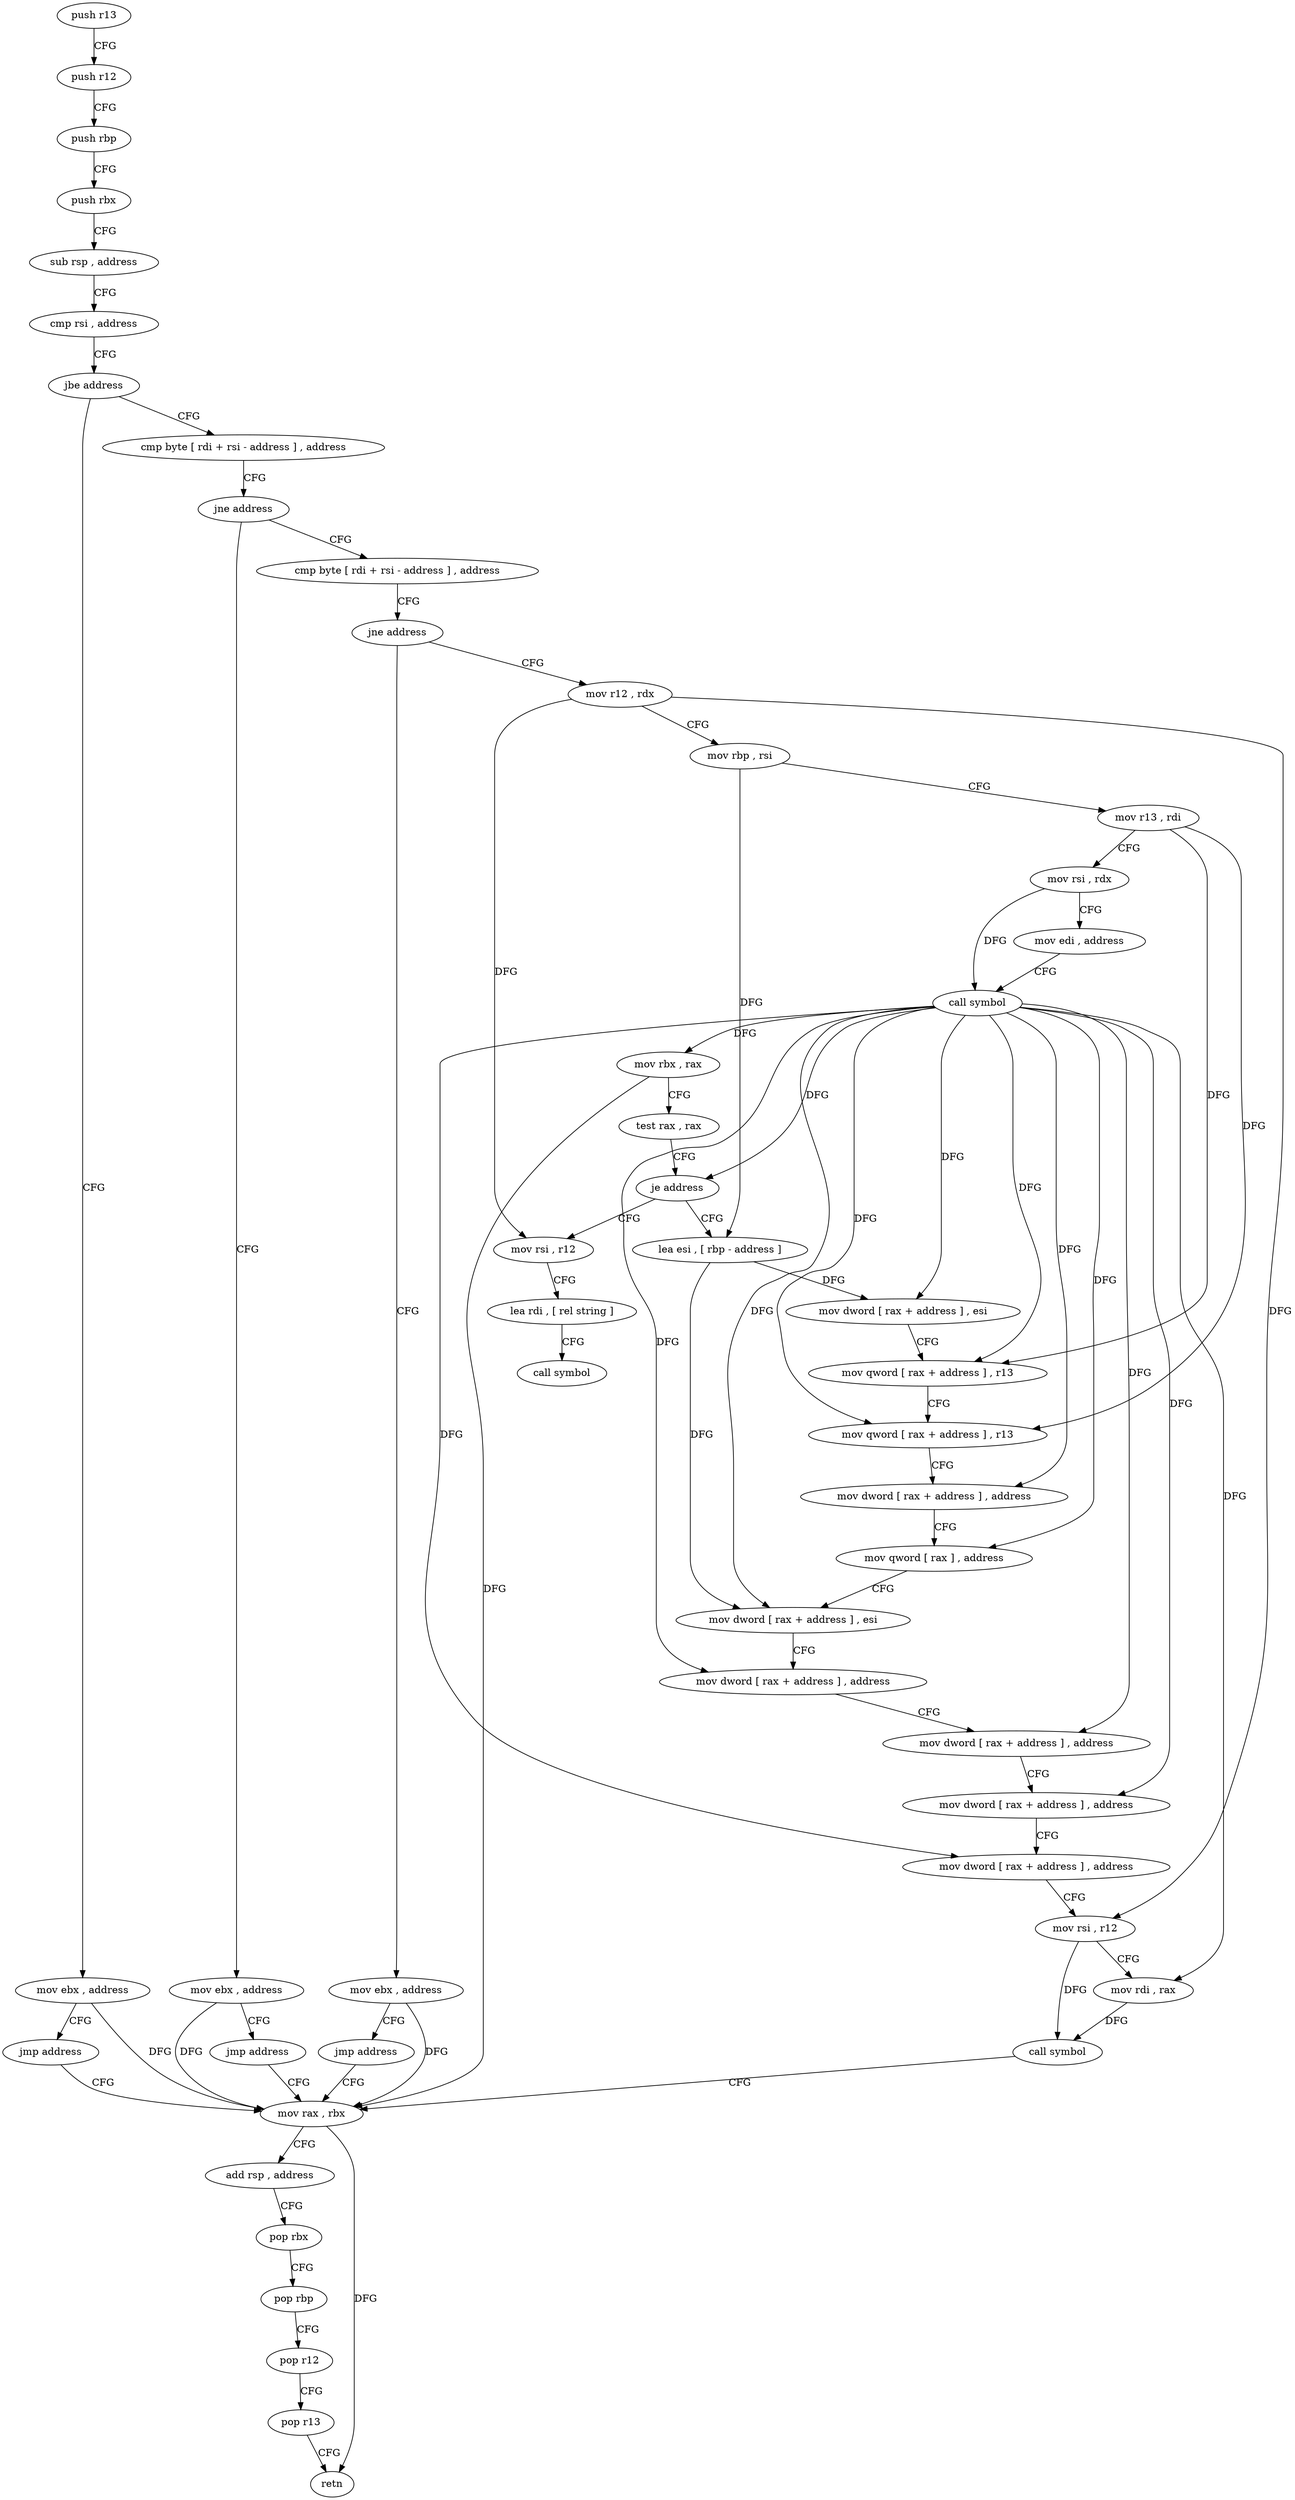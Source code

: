 digraph "func" {
"126964" [label = "push r13" ]
"126966" [label = "push r12" ]
"126968" [label = "push rbp" ]
"126969" [label = "push rbx" ]
"126970" [label = "sub rsp , address" ]
"126974" [label = "cmp rsi , address" ]
"126978" [label = "jbe address" ]
"127135" [label = "mov ebx , address" ]
"126984" [label = "cmp byte [ rdi + rsi - address ] , address" ]
"127140" [label = "jmp address" ]
"127106" [label = "mov rax , rbx" ]
"126989" [label = "jne address" ]
"127142" [label = "mov ebx , address" ]
"126995" [label = "cmp byte [ rdi + rsi - address ] , address" ]
"127109" [label = "add rsp , address" ]
"127113" [label = "pop rbx" ]
"127114" [label = "pop rbp" ]
"127115" [label = "pop r12" ]
"127117" [label = "pop r13" ]
"127119" [label = "retn" ]
"127147" [label = "jmp address" ]
"127000" [label = "jne address" ]
"127149" [label = "mov ebx , address" ]
"127006" [label = "mov r12 , rdx" ]
"127154" [label = "jmp address" ]
"127009" [label = "mov rbp , rsi" ]
"127012" [label = "mov r13 , rdi" ]
"127015" [label = "mov rsi , rdx" ]
"127018" [label = "mov edi , address" ]
"127023" [label = "call symbol" ]
"127028" [label = "mov rbx , rax" ]
"127031" [label = "test rax , rax" ]
"127034" [label = "je address" ]
"127120" [label = "mov rsi , r12" ]
"127036" [label = "lea esi , [ rbp - address ]" ]
"127123" [label = "lea rdi , [ rel string ]" ]
"127130" [label = "call symbol" ]
"127039" [label = "mov dword [ rax + address ] , esi" ]
"127042" [label = "mov qword [ rax + address ] , r13" ]
"127046" [label = "mov qword [ rax + address ] , r13" ]
"127050" [label = "mov dword [ rax + address ] , address" ]
"127057" [label = "mov qword [ rax ] , address" ]
"127064" [label = "mov dword [ rax + address ] , esi" ]
"127067" [label = "mov dword [ rax + address ] , address" ]
"127074" [label = "mov dword [ rax + address ] , address" ]
"127081" [label = "mov dword [ rax + address ] , address" ]
"127088" [label = "mov dword [ rax + address ] , address" ]
"127095" [label = "mov rsi , r12" ]
"127098" [label = "mov rdi , rax" ]
"127101" [label = "call symbol" ]
"126964" -> "126966" [ label = "CFG" ]
"126966" -> "126968" [ label = "CFG" ]
"126968" -> "126969" [ label = "CFG" ]
"126969" -> "126970" [ label = "CFG" ]
"126970" -> "126974" [ label = "CFG" ]
"126974" -> "126978" [ label = "CFG" ]
"126978" -> "127135" [ label = "CFG" ]
"126978" -> "126984" [ label = "CFG" ]
"127135" -> "127140" [ label = "CFG" ]
"127135" -> "127106" [ label = "DFG" ]
"126984" -> "126989" [ label = "CFG" ]
"127140" -> "127106" [ label = "CFG" ]
"127106" -> "127109" [ label = "CFG" ]
"127106" -> "127119" [ label = "DFG" ]
"126989" -> "127142" [ label = "CFG" ]
"126989" -> "126995" [ label = "CFG" ]
"127142" -> "127147" [ label = "CFG" ]
"127142" -> "127106" [ label = "DFG" ]
"126995" -> "127000" [ label = "CFG" ]
"127109" -> "127113" [ label = "CFG" ]
"127113" -> "127114" [ label = "CFG" ]
"127114" -> "127115" [ label = "CFG" ]
"127115" -> "127117" [ label = "CFG" ]
"127117" -> "127119" [ label = "CFG" ]
"127147" -> "127106" [ label = "CFG" ]
"127000" -> "127149" [ label = "CFG" ]
"127000" -> "127006" [ label = "CFG" ]
"127149" -> "127154" [ label = "CFG" ]
"127149" -> "127106" [ label = "DFG" ]
"127006" -> "127009" [ label = "CFG" ]
"127006" -> "127120" [ label = "DFG" ]
"127006" -> "127095" [ label = "DFG" ]
"127154" -> "127106" [ label = "CFG" ]
"127009" -> "127012" [ label = "CFG" ]
"127009" -> "127036" [ label = "DFG" ]
"127012" -> "127015" [ label = "CFG" ]
"127012" -> "127042" [ label = "DFG" ]
"127012" -> "127046" [ label = "DFG" ]
"127015" -> "127018" [ label = "CFG" ]
"127015" -> "127023" [ label = "DFG" ]
"127018" -> "127023" [ label = "CFG" ]
"127023" -> "127028" [ label = "DFG" ]
"127023" -> "127034" [ label = "DFG" ]
"127023" -> "127039" [ label = "DFG" ]
"127023" -> "127042" [ label = "DFG" ]
"127023" -> "127046" [ label = "DFG" ]
"127023" -> "127050" [ label = "DFG" ]
"127023" -> "127057" [ label = "DFG" ]
"127023" -> "127064" [ label = "DFG" ]
"127023" -> "127067" [ label = "DFG" ]
"127023" -> "127074" [ label = "DFG" ]
"127023" -> "127081" [ label = "DFG" ]
"127023" -> "127088" [ label = "DFG" ]
"127023" -> "127098" [ label = "DFG" ]
"127028" -> "127031" [ label = "CFG" ]
"127028" -> "127106" [ label = "DFG" ]
"127031" -> "127034" [ label = "CFG" ]
"127034" -> "127120" [ label = "CFG" ]
"127034" -> "127036" [ label = "CFG" ]
"127120" -> "127123" [ label = "CFG" ]
"127036" -> "127039" [ label = "DFG" ]
"127036" -> "127064" [ label = "DFG" ]
"127123" -> "127130" [ label = "CFG" ]
"127039" -> "127042" [ label = "CFG" ]
"127042" -> "127046" [ label = "CFG" ]
"127046" -> "127050" [ label = "CFG" ]
"127050" -> "127057" [ label = "CFG" ]
"127057" -> "127064" [ label = "CFG" ]
"127064" -> "127067" [ label = "CFG" ]
"127067" -> "127074" [ label = "CFG" ]
"127074" -> "127081" [ label = "CFG" ]
"127081" -> "127088" [ label = "CFG" ]
"127088" -> "127095" [ label = "CFG" ]
"127095" -> "127098" [ label = "CFG" ]
"127095" -> "127101" [ label = "DFG" ]
"127098" -> "127101" [ label = "DFG" ]
"127101" -> "127106" [ label = "CFG" ]
}
